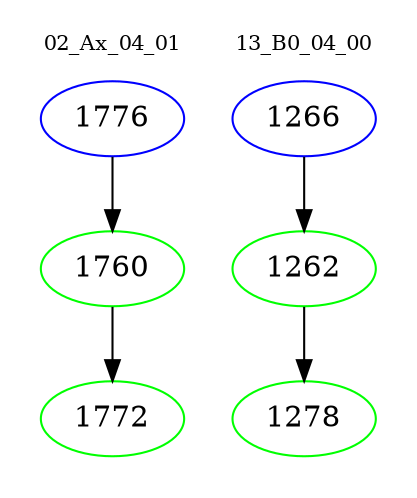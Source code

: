 digraph{
subgraph cluster_0 {
color = white
label = "02_Ax_04_01";
fontsize=10;
T0_1776 [label="1776", color="blue"]
T0_1776 -> T0_1760 [color="black"]
T0_1760 [label="1760", color="green"]
T0_1760 -> T0_1772 [color="black"]
T0_1772 [label="1772", color="green"]
}
subgraph cluster_1 {
color = white
label = "13_B0_04_00";
fontsize=10;
T1_1266 [label="1266", color="blue"]
T1_1266 -> T1_1262 [color="black"]
T1_1262 [label="1262", color="green"]
T1_1262 -> T1_1278 [color="black"]
T1_1278 [label="1278", color="green"]
}
}
